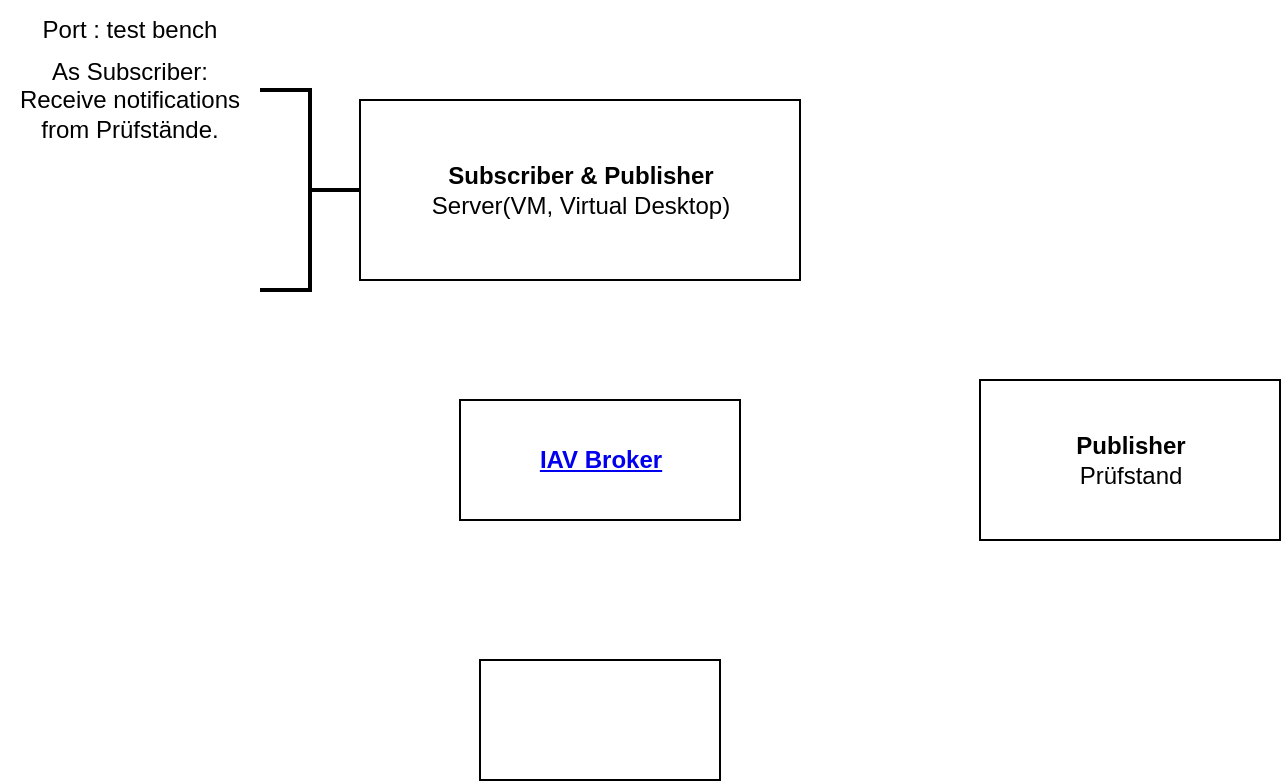 <mxfile version="20.3.6" type="github"><diagram id="qWkgrGlX2zObTh2m041I" name="Seite-1"><mxGraphModel dx="813" dy="545" grid="1" gridSize="10" guides="1" tooltips="1" connect="1" arrows="1" fold="1" page="1" pageScale="1" pageWidth="827" pageHeight="1169" math="0" shadow="0"><root><mxCell id="0"/><mxCell id="1" parent="0"/><mxCell id="QS3DV-66-uBrxZAoDPn1-2" value="&lt;b&gt;Subscriber &amp;amp; Publisher&lt;br&gt;&lt;/b&gt;Server(VM, Virtual Desktop)" style="html=1;" vertex="1" parent="1"><mxGeometry x="240" y="70" width="220" height="90" as="geometry"/></mxCell><mxCell id="QS3DV-66-uBrxZAoDPn1-3" value="&lt;b&gt;&lt;a href=&quot;https://confluence.iavgroup.local/pages/viewpage.action?spaceKey=IAVWiki&amp;amp;title=IAV+MQTT+Broker&quot;&gt;IAV Broker&lt;/a&gt;&lt;/b&gt;" style="html=1;" vertex="1" parent="1"><mxGeometry x="290" y="220" width="140" height="60" as="geometry"/></mxCell><mxCell id="QS3DV-66-uBrxZAoDPn1-4" value="&lt;b&gt;Publisher&lt;/b&gt;&lt;br&gt;Prüfstand" style="html=1;" vertex="1" parent="1"><mxGeometry x="550" y="210" width="150" height="80" as="geometry"/></mxCell><mxCell id="QS3DV-66-uBrxZAoDPn1-6" value="" style="strokeWidth=2;html=1;shape=mxgraph.flowchart.annotation_2;align=left;labelPosition=right;pointerEvents=1;rotation=-180;" vertex="1" parent="1"><mxGeometry x="190" y="65" width="50" height="100" as="geometry"/></mxCell><mxCell id="QS3DV-66-uBrxZAoDPn1-8" value="As Subscriber:&lt;br&gt;Receive notifications from Prüfstände." style="text;html=1;strokeColor=none;fillColor=none;align=center;verticalAlign=middle;whiteSpace=wrap;rounded=0;" vertex="1" parent="1"><mxGeometry x="60" y="50" width="130" height="40" as="geometry"/></mxCell><mxCell id="QS3DV-66-uBrxZAoDPn1-9" value="Port : test bench" style="text;html=1;strokeColor=none;fillColor=none;align=center;verticalAlign=middle;whiteSpace=wrap;rounded=0;" vertex="1" parent="1"><mxGeometry x="75" y="20" width="100" height="30" as="geometry"/></mxCell><mxCell id="QS3DV-66-uBrxZAoDPn1-12" value="" style="verticalLabelPosition=bottom;verticalAlign=top;html=1;shape=mxgraph.basic.rect;fillColor2=none;strokeWidth=1;size=20;indent=5;" vertex="1" parent="1"><mxGeometry x="300" y="350" width="120" height="60" as="geometry"/></mxCell></root></mxGraphModel></diagram></mxfile>